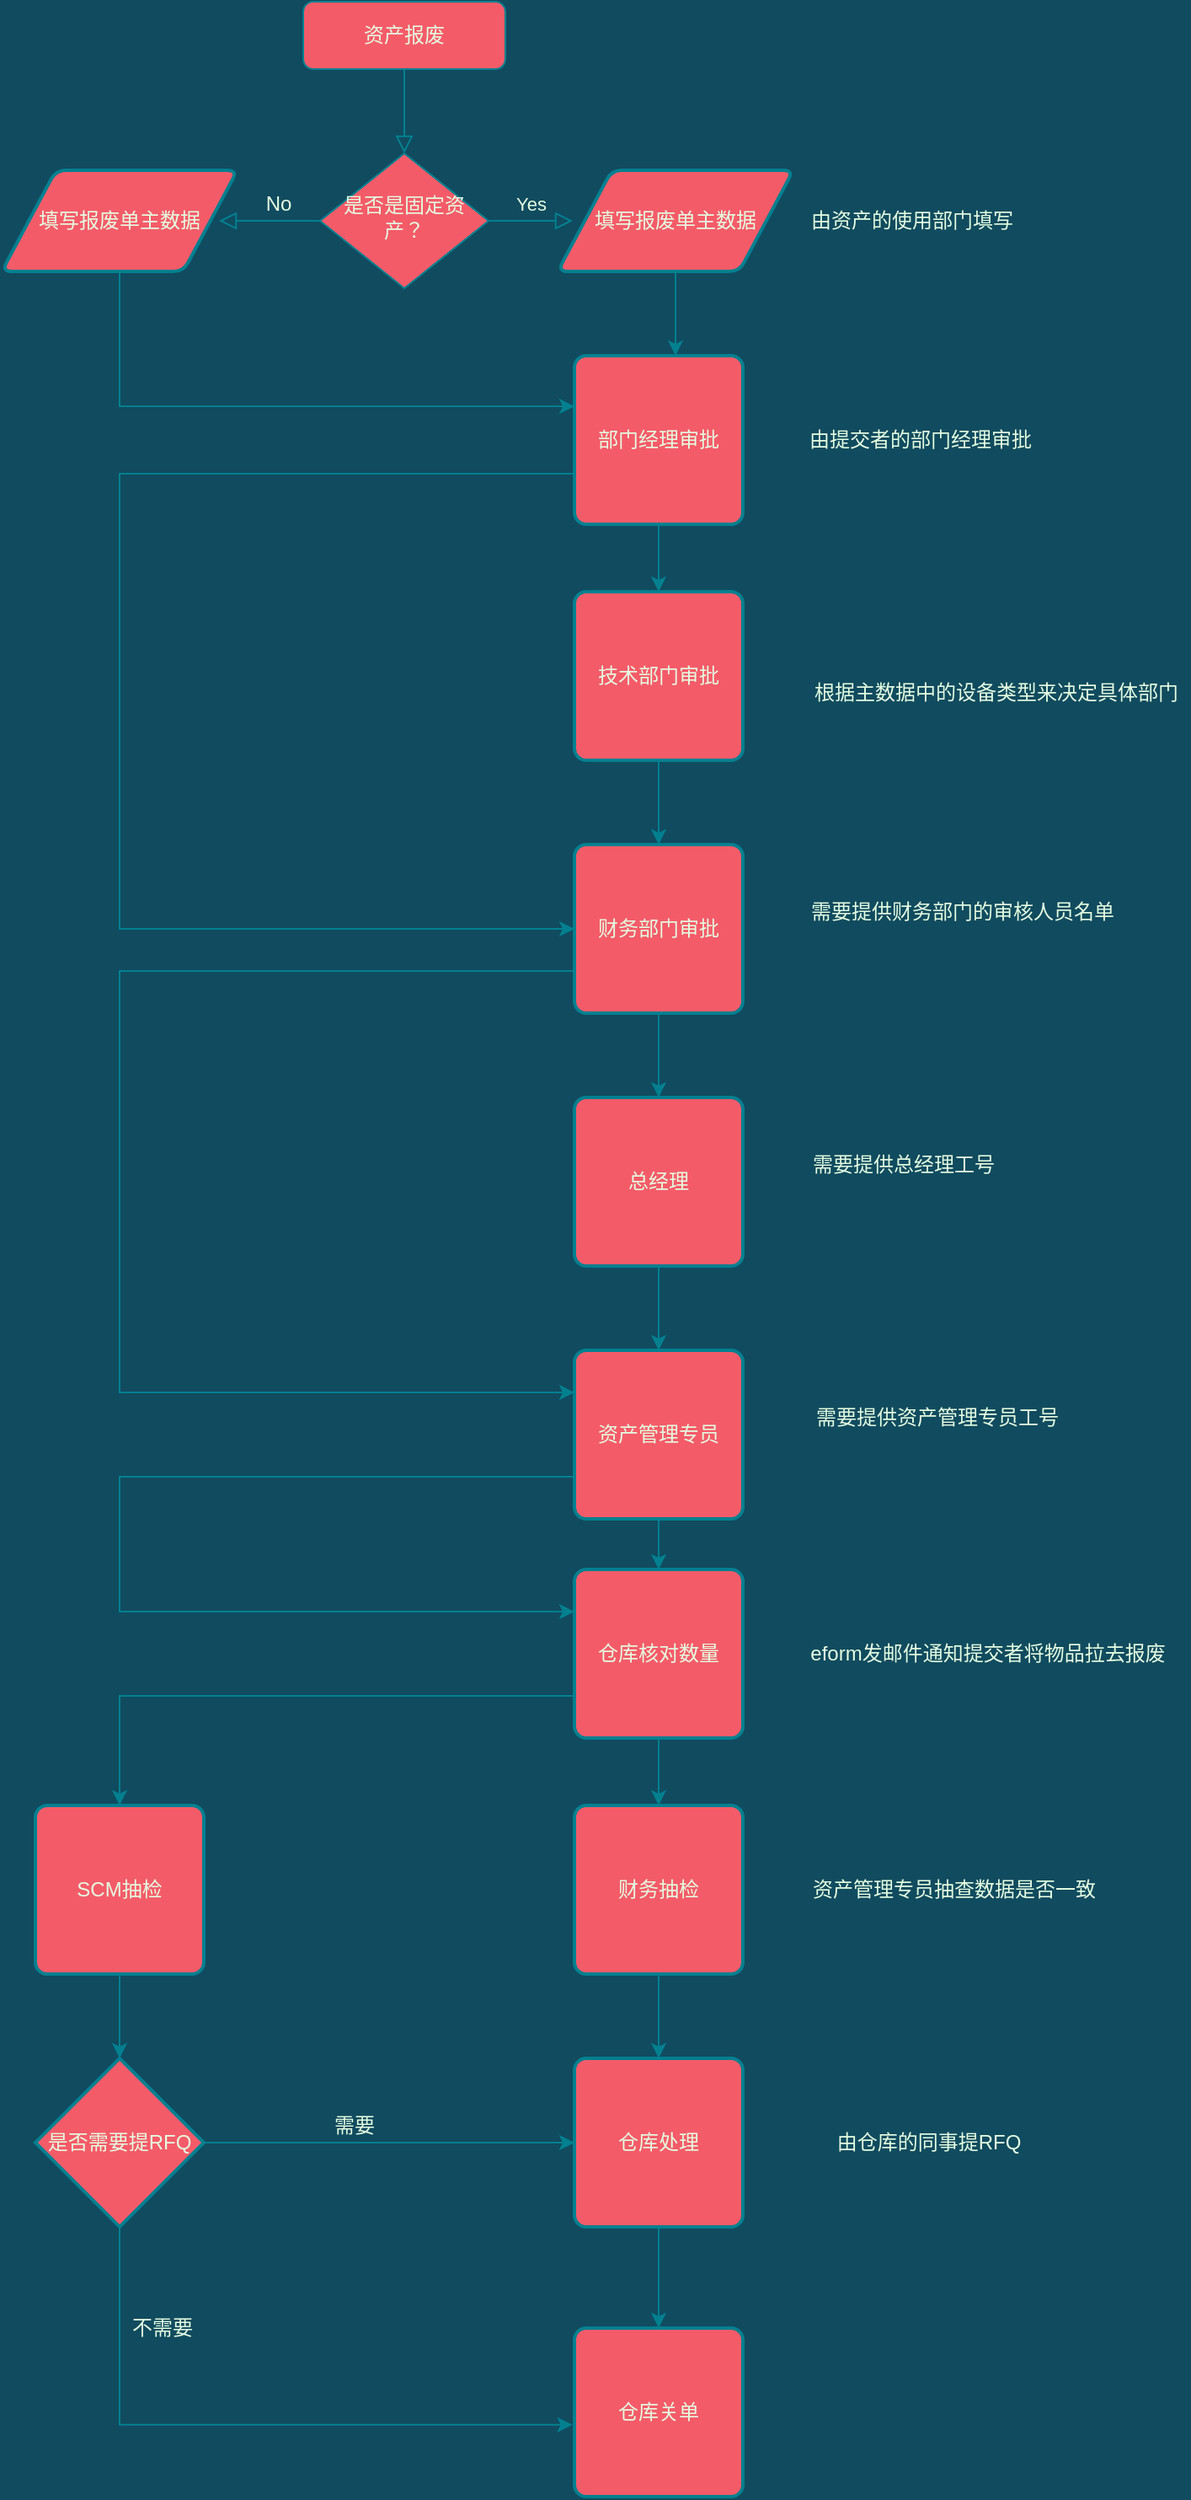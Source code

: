 <mxfile version="16.4.5" type="github">
  <diagram id="C5RBs43oDa-KdzZeNtuy" name="Page-1">
    <mxGraphModel dx="798" dy="445" grid="1" gridSize="10" guides="1" tooltips="1" connect="1" arrows="1" fold="1" page="1" pageScale="1" pageWidth="850" pageHeight="1100" background="#114B5F" math="0" shadow="0">
      <root>
        <mxCell id="WIyWlLk6GJQsqaUBKTNV-0" />
        <mxCell id="WIyWlLk6GJQsqaUBKTNV-1" parent="WIyWlLk6GJQsqaUBKTNV-0" />
        <mxCell id="WIyWlLk6GJQsqaUBKTNV-2" value="" style="rounded=0;html=1;jettySize=auto;orthogonalLoop=1;fontSize=11;endArrow=block;endFill=0;endSize=8;strokeWidth=1;shadow=0;labelBackgroundColor=none;edgeStyle=orthogonalEdgeStyle;strokeColor=#028090;fontColor=#E4FDE1;" parent="WIyWlLk6GJQsqaUBKTNV-1" source="WIyWlLk6GJQsqaUBKTNV-3" target="WIyWlLk6GJQsqaUBKTNV-6" edge="1">
          <mxGeometry relative="1" as="geometry" />
        </mxCell>
        <mxCell id="WIyWlLk6GJQsqaUBKTNV-3" value="资产报废" style="rounded=1;whiteSpace=wrap;html=1;fontSize=12;glass=0;strokeWidth=1;shadow=0;fillColor=#F45B69;strokeColor=#028090;fontColor=#E4FDE1;" parent="WIyWlLk6GJQsqaUBKTNV-1" vertex="1">
          <mxGeometry x="359" y="100" width="120" height="40" as="geometry" />
        </mxCell>
        <mxCell id="WIyWlLk6GJQsqaUBKTNV-6" value="是否是固定资产？" style="rhombus;whiteSpace=wrap;html=1;shadow=0;fontFamily=Helvetica;fontSize=12;align=center;strokeWidth=1;spacing=6;spacingTop=-4;fillColor=#F45B69;strokeColor=#028090;fontColor=#E4FDE1;" parent="WIyWlLk6GJQsqaUBKTNV-1" vertex="1">
          <mxGeometry x="369" y="190" width="100" height="80" as="geometry" />
        </mxCell>
        <mxCell id="WijUJa5ANFM2y0LzUL5g-0" value="Yes" style="edgeStyle=orthogonalEdgeStyle;rounded=0;html=1;jettySize=auto;orthogonalLoop=1;fontSize=11;endArrow=block;endFill=0;endSize=8;strokeWidth=1;shadow=0;labelBackgroundColor=none;strokeColor=#028090;fontColor=#E4FDE1;" edge="1" parent="WIyWlLk6GJQsqaUBKTNV-1">
          <mxGeometry y="10" relative="1" as="geometry">
            <mxPoint as="offset" />
            <mxPoint x="469" y="230" as="sourcePoint" />
            <mxPoint x="519" y="230" as="targetPoint" />
          </mxGeometry>
        </mxCell>
        <mxCell id="WijUJa5ANFM2y0LzUL5g-2" value="No" style="text;html=1;align=center;verticalAlign=middle;resizable=0;points=[];autosize=1;strokeColor=none;fillColor=none;fontColor=#E4FDE1;" vertex="1" parent="WIyWlLk6GJQsqaUBKTNV-1">
          <mxGeometry x="329" y="210" width="30" height="20" as="geometry" />
        </mxCell>
        <mxCell id="WijUJa5ANFM2y0LzUL5g-3" value="" style="rounded=0;html=1;jettySize=auto;orthogonalLoop=1;fontSize=11;endArrow=block;endFill=0;endSize=8;strokeWidth=1;shadow=0;labelBackgroundColor=none;edgeStyle=orthogonalEdgeStyle;exitX=0;exitY=0.5;exitDx=0;exitDy=0;strokeColor=#028090;fontColor=#E4FDE1;" edge="1" parent="WIyWlLk6GJQsqaUBKTNV-1" source="WIyWlLk6GJQsqaUBKTNV-6">
          <mxGeometry relative="1" as="geometry">
            <mxPoint x="319" y="150" as="sourcePoint" />
            <mxPoint x="309" y="230" as="targetPoint" />
            <Array as="points">
              <mxPoint x="349" y="230" />
              <mxPoint x="349" y="230" />
            </Array>
          </mxGeometry>
        </mxCell>
        <mxCell id="WijUJa5ANFM2y0LzUL5g-30" style="edgeStyle=orthogonalEdgeStyle;rounded=0;orthogonalLoop=1;jettySize=auto;html=1;entryX=0;entryY=0.5;entryDx=0;entryDy=0;labelBackgroundColor=#114B5F;strokeColor=#028090;fontColor=#E4FDE1;" edge="1" parent="WIyWlLk6GJQsqaUBKTNV-1" source="WijUJa5ANFM2y0LzUL5g-7" target="WijUJa5ANFM2y0LzUL5g-15">
          <mxGeometry relative="1" as="geometry">
            <Array as="points">
              <mxPoint x="250" y="380" />
              <mxPoint x="250" y="650" />
            </Array>
          </mxGeometry>
        </mxCell>
        <mxCell id="WijUJa5ANFM2y0LzUL5g-49" style="edgeStyle=orthogonalEdgeStyle;rounded=0;orthogonalLoop=1;jettySize=auto;html=1;entryX=0.5;entryY=0;entryDx=0;entryDy=0;labelBackgroundColor=#114B5F;strokeColor=#028090;fontColor=#E4FDE1;" edge="1" parent="WIyWlLk6GJQsqaUBKTNV-1" source="WijUJa5ANFM2y0LzUL5g-7" target="WijUJa5ANFM2y0LzUL5g-13">
          <mxGeometry relative="1" as="geometry" />
        </mxCell>
        <mxCell id="WijUJa5ANFM2y0LzUL5g-7" value="部门经理审批" style="rounded=1;whiteSpace=wrap;html=1;absoluteArcSize=1;arcSize=14;strokeWidth=2;fillColor=#F45B69;strokeColor=#028090;fontColor=#E4FDE1;" vertex="1" parent="WIyWlLk6GJQsqaUBKTNV-1">
          <mxGeometry x="520" y="310" width="100" height="100" as="geometry" />
        </mxCell>
        <mxCell id="WijUJa5ANFM2y0LzUL5g-29" style="edgeStyle=orthogonalEdgeStyle;rounded=0;orthogonalLoop=1;jettySize=auto;html=1;labelBackgroundColor=#114B5F;strokeColor=#028090;fontColor=#E4FDE1;" edge="1" parent="WIyWlLk6GJQsqaUBKTNV-1" source="WijUJa5ANFM2y0LzUL5g-8">
          <mxGeometry relative="1" as="geometry">
            <mxPoint x="520" y="340" as="targetPoint" />
            <Array as="points">
              <mxPoint x="250" y="340" />
              <mxPoint x="520" y="340" />
            </Array>
          </mxGeometry>
        </mxCell>
        <mxCell id="WijUJa5ANFM2y0LzUL5g-8" value="&lt;span&gt;填写报废单主数据&lt;/span&gt;" style="shape=parallelogram;html=1;strokeWidth=2;perimeter=parallelogramPerimeter;whiteSpace=wrap;rounded=1;arcSize=12;size=0.23;fillColor=#F45B69;strokeColor=#028090;fontColor=#E4FDE1;" vertex="1" parent="WIyWlLk6GJQsqaUBKTNV-1">
          <mxGeometry x="180" y="200" width="140" height="60" as="geometry" />
        </mxCell>
        <mxCell id="WijUJa5ANFM2y0LzUL5g-50" style="edgeStyle=orthogonalEdgeStyle;rounded=0;orthogonalLoop=1;jettySize=auto;html=1;entryX=0.6;entryY=0;entryDx=0;entryDy=0;entryPerimeter=0;labelBackgroundColor=#114B5F;strokeColor=#028090;fontColor=#E4FDE1;" edge="1" parent="WIyWlLk6GJQsqaUBKTNV-1" source="WijUJa5ANFM2y0LzUL5g-9" target="WijUJa5ANFM2y0LzUL5g-7">
          <mxGeometry relative="1" as="geometry" />
        </mxCell>
        <mxCell id="WijUJa5ANFM2y0LzUL5g-9" value="&lt;span&gt;填写报废单主数据&lt;/span&gt;" style="shape=parallelogram;html=1;strokeWidth=2;perimeter=parallelogramPerimeter;whiteSpace=wrap;rounded=1;arcSize=12;size=0.23;fillColor=#F45B69;strokeColor=#028090;fontColor=#E4FDE1;" vertex="1" parent="WIyWlLk6GJQsqaUBKTNV-1">
          <mxGeometry x="510" y="200" width="140" height="60" as="geometry" />
        </mxCell>
        <mxCell id="WijUJa5ANFM2y0LzUL5g-11" value="由资产的使用部门填写" style="text;html=1;align=center;verticalAlign=middle;resizable=0;points=[];autosize=1;strokeColor=none;fillColor=none;fontColor=#E4FDE1;" vertex="1" parent="WIyWlLk6GJQsqaUBKTNV-1">
          <mxGeometry x="650" y="220" width="140" height="20" as="geometry" />
        </mxCell>
        <mxCell id="WijUJa5ANFM2y0LzUL5g-12" value="由提交者的部门经理审批" style="text;html=1;align=center;verticalAlign=middle;resizable=0;points=[];autosize=1;strokeColor=none;fillColor=none;fontColor=#E4FDE1;" vertex="1" parent="WIyWlLk6GJQsqaUBKTNV-1">
          <mxGeometry x="650" y="350" width="150" height="20" as="geometry" />
        </mxCell>
        <mxCell id="WijUJa5ANFM2y0LzUL5g-48" style="edgeStyle=orthogonalEdgeStyle;rounded=0;orthogonalLoop=1;jettySize=auto;html=1;entryX=0.5;entryY=0;entryDx=0;entryDy=0;labelBackgroundColor=#114B5F;strokeColor=#028090;fontColor=#E4FDE1;" edge="1" parent="WIyWlLk6GJQsqaUBKTNV-1" source="WijUJa5ANFM2y0LzUL5g-13" target="WijUJa5ANFM2y0LzUL5g-15">
          <mxGeometry relative="1" as="geometry" />
        </mxCell>
        <mxCell id="WijUJa5ANFM2y0LzUL5g-13" value="技术部门审批" style="rounded=1;whiteSpace=wrap;html=1;absoluteArcSize=1;arcSize=14;strokeWidth=2;fillColor=#F45B69;strokeColor=#028090;fontColor=#E4FDE1;" vertex="1" parent="WIyWlLk6GJQsqaUBKTNV-1">
          <mxGeometry x="520" y="450" width="100" height="100" as="geometry" />
        </mxCell>
        <mxCell id="WijUJa5ANFM2y0LzUL5g-14" value="根据主数据中的设备类型来决定具体部门" style="text;html=1;align=center;verticalAlign=middle;resizable=0;points=[];autosize=1;strokeColor=none;fillColor=none;fontColor=#E4FDE1;" vertex="1" parent="WIyWlLk6GJQsqaUBKTNV-1">
          <mxGeometry x="655" y="500" width="230" height="20" as="geometry" />
        </mxCell>
        <mxCell id="WijUJa5ANFM2y0LzUL5g-31" style="edgeStyle=orthogonalEdgeStyle;rounded=0;orthogonalLoop=1;jettySize=auto;html=1;exitX=0;exitY=0.75;exitDx=0;exitDy=0;entryX=0;entryY=0.25;entryDx=0;entryDy=0;labelBackgroundColor=#114B5F;strokeColor=#028090;fontColor=#E4FDE1;" edge="1" parent="WIyWlLk6GJQsqaUBKTNV-1" source="WijUJa5ANFM2y0LzUL5g-15" target="WijUJa5ANFM2y0LzUL5g-19">
          <mxGeometry relative="1" as="geometry">
            <Array as="points">
              <mxPoint x="250" y="675" />
              <mxPoint x="250" y="925" />
            </Array>
          </mxGeometry>
        </mxCell>
        <mxCell id="WijUJa5ANFM2y0LzUL5g-47" style="edgeStyle=orthogonalEdgeStyle;rounded=0;orthogonalLoop=1;jettySize=auto;html=1;entryX=0.5;entryY=0;entryDx=0;entryDy=0;labelBackgroundColor=#114B5F;strokeColor=#028090;fontColor=#E4FDE1;" edge="1" parent="WIyWlLk6GJQsqaUBKTNV-1" source="WijUJa5ANFM2y0LzUL5g-15" target="WijUJa5ANFM2y0LzUL5g-18">
          <mxGeometry relative="1" as="geometry" />
        </mxCell>
        <mxCell id="WijUJa5ANFM2y0LzUL5g-15" value="财务部门审批" style="rounded=1;whiteSpace=wrap;html=1;absoluteArcSize=1;arcSize=14;strokeWidth=2;fillColor=#F45B69;strokeColor=#028090;fontColor=#E4FDE1;" vertex="1" parent="WIyWlLk6GJQsqaUBKTNV-1">
          <mxGeometry x="520" y="600" width="100" height="100" as="geometry" />
        </mxCell>
        <mxCell id="WijUJa5ANFM2y0LzUL5g-17" value="需要提供财务部门的审核人员名单" style="text;html=1;align=center;verticalAlign=middle;resizable=0;points=[];autosize=1;strokeColor=none;fillColor=none;fontColor=#E4FDE1;" vertex="1" parent="WIyWlLk6GJQsqaUBKTNV-1">
          <mxGeometry x="650" y="630" width="200" height="20" as="geometry" />
        </mxCell>
        <mxCell id="WijUJa5ANFM2y0LzUL5g-46" style="edgeStyle=orthogonalEdgeStyle;rounded=0;orthogonalLoop=1;jettySize=auto;html=1;entryX=0.5;entryY=0;entryDx=0;entryDy=0;labelBackgroundColor=#114B5F;strokeColor=#028090;fontColor=#E4FDE1;" edge="1" parent="WIyWlLk6GJQsqaUBKTNV-1" source="WijUJa5ANFM2y0LzUL5g-18" target="WijUJa5ANFM2y0LzUL5g-19">
          <mxGeometry relative="1" as="geometry" />
        </mxCell>
        <mxCell id="WijUJa5ANFM2y0LzUL5g-18" value="总经理" style="rounded=1;whiteSpace=wrap;html=1;absoluteArcSize=1;arcSize=14;strokeWidth=2;fillColor=#F45B69;strokeColor=#028090;fontColor=#E4FDE1;" vertex="1" parent="WIyWlLk6GJQsqaUBKTNV-1">
          <mxGeometry x="520" y="750" width="100" height="100" as="geometry" />
        </mxCell>
        <mxCell id="WijUJa5ANFM2y0LzUL5g-32" style="edgeStyle=orthogonalEdgeStyle;rounded=0;orthogonalLoop=1;jettySize=auto;html=1;exitX=0;exitY=0.75;exitDx=0;exitDy=0;entryX=0;entryY=0.25;entryDx=0;entryDy=0;labelBackgroundColor=#114B5F;strokeColor=#028090;fontColor=#E4FDE1;" edge="1" parent="WIyWlLk6GJQsqaUBKTNV-1" source="WijUJa5ANFM2y0LzUL5g-19" target="WijUJa5ANFM2y0LzUL5g-22">
          <mxGeometry relative="1" as="geometry">
            <Array as="points">
              <mxPoint x="250" y="975" />
              <mxPoint x="250" y="1055" />
            </Array>
          </mxGeometry>
        </mxCell>
        <mxCell id="WijUJa5ANFM2y0LzUL5g-45" style="edgeStyle=orthogonalEdgeStyle;rounded=0;orthogonalLoop=1;jettySize=auto;html=1;entryX=0.5;entryY=0;entryDx=0;entryDy=0;labelBackgroundColor=#114B5F;strokeColor=#028090;fontColor=#E4FDE1;" edge="1" parent="WIyWlLk6GJQsqaUBKTNV-1" source="WijUJa5ANFM2y0LzUL5g-19" target="WijUJa5ANFM2y0LzUL5g-22">
          <mxGeometry relative="1" as="geometry" />
        </mxCell>
        <mxCell id="WijUJa5ANFM2y0LzUL5g-19" value="资产管理专员" style="rounded=1;whiteSpace=wrap;html=1;absoluteArcSize=1;arcSize=14;strokeWidth=2;fillColor=#F45B69;strokeColor=#028090;fontColor=#E4FDE1;" vertex="1" parent="WIyWlLk6GJQsqaUBKTNV-1">
          <mxGeometry x="520" y="900" width="100" height="100" as="geometry" />
        </mxCell>
        <mxCell id="WijUJa5ANFM2y0LzUL5g-20" value="需要提供总经理工号" style="text;html=1;align=center;verticalAlign=middle;resizable=0;points=[];autosize=1;strokeColor=none;fillColor=none;fontColor=#E4FDE1;" vertex="1" parent="WIyWlLk6GJQsqaUBKTNV-1">
          <mxGeometry x="655" y="780" width="120" height="20" as="geometry" />
        </mxCell>
        <mxCell id="WijUJa5ANFM2y0LzUL5g-21" value="需要提供资产管理专员工号" style="text;html=1;align=center;verticalAlign=middle;resizable=0;points=[];autosize=1;strokeColor=none;fillColor=none;fontColor=#E4FDE1;" vertex="1" parent="WIyWlLk6GJQsqaUBKTNV-1">
          <mxGeometry x="655" y="930" width="160" height="20" as="geometry" />
        </mxCell>
        <mxCell id="WijUJa5ANFM2y0LzUL5g-33" style="edgeStyle=orthogonalEdgeStyle;rounded=0;orthogonalLoop=1;jettySize=auto;html=1;exitX=0;exitY=0.75;exitDx=0;exitDy=0;entryX=0.5;entryY=0;entryDx=0;entryDy=0;labelBackgroundColor=#114B5F;strokeColor=#028090;fontColor=#E4FDE1;" edge="1" parent="WIyWlLk6GJQsqaUBKTNV-1" source="WijUJa5ANFM2y0LzUL5g-22" target="WijUJa5ANFM2y0LzUL5g-34">
          <mxGeometry relative="1" as="geometry">
            <mxPoint x="250" y="1140" as="targetPoint" />
          </mxGeometry>
        </mxCell>
        <mxCell id="WijUJa5ANFM2y0LzUL5g-44" style="edgeStyle=orthogonalEdgeStyle;rounded=0;orthogonalLoop=1;jettySize=auto;html=1;entryX=0.5;entryY=0;entryDx=0;entryDy=0;labelBackgroundColor=#114B5F;strokeColor=#028090;fontColor=#E4FDE1;" edge="1" parent="WIyWlLk6GJQsqaUBKTNV-1" source="WijUJa5ANFM2y0LzUL5g-22" target="WijUJa5ANFM2y0LzUL5g-24">
          <mxGeometry relative="1" as="geometry" />
        </mxCell>
        <mxCell id="WijUJa5ANFM2y0LzUL5g-22" value="仓库核对数量" style="rounded=1;whiteSpace=wrap;html=1;absoluteArcSize=1;arcSize=14;strokeWidth=2;fillColor=#F45B69;strokeColor=#028090;fontColor=#E4FDE1;" vertex="1" parent="WIyWlLk6GJQsqaUBKTNV-1">
          <mxGeometry x="520" y="1030" width="100" height="100" as="geometry" />
        </mxCell>
        <mxCell id="WijUJa5ANFM2y0LzUL5g-23" value="eform发邮件通知提交者将物品拉去报废" style="text;html=1;align=center;verticalAlign=middle;resizable=0;points=[];autosize=1;strokeColor=none;fillColor=none;fontColor=#E4FDE1;" vertex="1" parent="WIyWlLk6GJQsqaUBKTNV-1">
          <mxGeometry x="650" y="1070" width="230" height="20" as="geometry" />
        </mxCell>
        <mxCell id="WijUJa5ANFM2y0LzUL5g-43" style="edgeStyle=orthogonalEdgeStyle;rounded=0;orthogonalLoop=1;jettySize=auto;html=1;entryX=0.5;entryY=0;entryDx=0;entryDy=0;labelBackgroundColor=#114B5F;strokeColor=#028090;fontColor=#E4FDE1;" edge="1" parent="WIyWlLk6GJQsqaUBKTNV-1" source="WijUJa5ANFM2y0LzUL5g-24" target="WijUJa5ANFM2y0LzUL5g-26">
          <mxGeometry relative="1" as="geometry" />
        </mxCell>
        <mxCell id="WijUJa5ANFM2y0LzUL5g-24" value="财务抽检" style="rounded=1;whiteSpace=wrap;html=1;absoluteArcSize=1;arcSize=14;strokeWidth=2;fillColor=#F45B69;strokeColor=#028090;fontColor=#E4FDE1;" vertex="1" parent="WIyWlLk6GJQsqaUBKTNV-1">
          <mxGeometry x="520" y="1170" width="100" height="100" as="geometry" />
        </mxCell>
        <mxCell id="WijUJa5ANFM2y0LzUL5g-25" value="资产管理专员抽查数据是否一致" style="text;html=1;align=center;verticalAlign=middle;resizable=0;points=[];autosize=1;strokeColor=none;fillColor=none;fontColor=#E4FDE1;" vertex="1" parent="WIyWlLk6GJQsqaUBKTNV-1">
          <mxGeometry x="655" y="1210" width="180" height="20" as="geometry" />
        </mxCell>
        <mxCell id="WijUJa5ANFM2y0LzUL5g-42" style="edgeStyle=orthogonalEdgeStyle;rounded=0;orthogonalLoop=1;jettySize=auto;html=1;entryX=0.5;entryY=0;entryDx=0;entryDy=0;labelBackgroundColor=#114B5F;strokeColor=#028090;fontColor=#E4FDE1;" edge="1" parent="WIyWlLk6GJQsqaUBKTNV-1" source="WijUJa5ANFM2y0LzUL5g-26" target="WijUJa5ANFM2y0LzUL5g-28">
          <mxGeometry relative="1" as="geometry" />
        </mxCell>
        <mxCell id="WijUJa5ANFM2y0LzUL5g-26" value="仓库处理" style="rounded=1;whiteSpace=wrap;html=1;absoluteArcSize=1;arcSize=14;strokeWidth=2;fillColor=#F45B69;strokeColor=#028090;fontColor=#E4FDE1;" vertex="1" parent="WIyWlLk6GJQsqaUBKTNV-1">
          <mxGeometry x="520" y="1320" width="100" height="100" as="geometry" />
        </mxCell>
        <mxCell id="WijUJa5ANFM2y0LzUL5g-27" value="由仓库的同事提RFQ" style="text;html=1;align=center;verticalAlign=middle;resizable=0;points=[];autosize=1;strokeColor=none;fillColor=none;fontColor=#E4FDE1;" vertex="1" parent="WIyWlLk6GJQsqaUBKTNV-1">
          <mxGeometry x="665" y="1360" width="130" height="20" as="geometry" />
        </mxCell>
        <mxCell id="WijUJa5ANFM2y0LzUL5g-28" value="仓库关单" style="rounded=1;whiteSpace=wrap;html=1;absoluteArcSize=1;arcSize=14;strokeWidth=2;fillColor=#F45B69;strokeColor=#028090;fontColor=#E4FDE1;" vertex="1" parent="WIyWlLk6GJQsqaUBKTNV-1">
          <mxGeometry x="520" y="1480" width="100" height="100" as="geometry" />
        </mxCell>
        <mxCell id="WijUJa5ANFM2y0LzUL5g-41" style="edgeStyle=orthogonalEdgeStyle;rounded=0;orthogonalLoop=1;jettySize=auto;html=1;entryX=0.5;entryY=0;entryDx=0;entryDy=0;entryPerimeter=0;labelBackgroundColor=#114B5F;strokeColor=#028090;fontColor=#E4FDE1;" edge="1" parent="WIyWlLk6GJQsqaUBKTNV-1" source="WijUJa5ANFM2y0LzUL5g-34" target="WijUJa5ANFM2y0LzUL5g-35">
          <mxGeometry relative="1" as="geometry" />
        </mxCell>
        <mxCell id="WijUJa5ANFM2y0LzUL5g-34" value="SCM抽检" style="rounded=1;whiteSpace=wrap;html=1;absoluteArcSize=1;arcSize=14;strokeWidth=2;fillColor=#F45B69;strokeColor=#028090;fontColor=#E4FDE1;" vertex="1" parent="WIyWlLk6GJQsqaUBKTNV-1">
          <mxGeometry x="200" y="1170" width="100" height="100" as="geometry" />
        </mxCell>
        <mxCell id="WijUJa5ANFM2y0LzUL5g-37" style="edgeStyle=orthogonalEdgeStyle;rounded=0;orthogonalLoop=1;jettySize=auto;html=1;entryX=0;entryY=0.5;entryDx=0;entryDy=0;labelBackgroundColor=#114B5F;strokeColor=#028090;fontColor=#E4FDE1;" edge="1" parent="WIyWlLk6GJQsqaUBKTNV-1" source="WijUJa5ANFM2y0LzUL5g-35" target="WijUJa5ANFM2y0LzUL5g-26">
          <mxGeometry relative="1" as="geometry" />
        </mxCell>
        <mxCell id="WijUJa5ANFM2y0LzUL5g-39" style="edgeStyle=orthogonalEdgeStyle;rounded=0;orthogonalLoop=1;jettySize=auto;html=1;entryX=-0.012;entryY=0.574;entryDx=0;entryDy=0;entryPerimeter=0;labelBackgroundColor=#114B5F;strokeColor=#028090;fontColor=#E4FDE1;" edge="1" parent="WIyWlLk6GJQsqaUBKTNV-1" source="WijUJa5ANFM2y0LzUL5g-35" target="WijUJa5ANFM2y0LzUL5g-28">
          <mxGeometry relative="1" as="geometry">
            <Array as="points">
              <mxPoint x="250" y="1537" />
            </Array>
          </mxGeometry>
        </mxCell>
        <mxCell id="WijUJa5ANFM2y0LzUL5g-35" value="是否需要提RFQ" style="strokeWidth=2;html=1;shape=mxgraph.flowchart.decision;whiteSpace=wrap;fillColor=#F45B69;strokeColor=#028090;fontColor=#E4FDE1;" vertex="1" parent="WIyWlLk6GJQsqaUBKTNV-1">
          <mxGeometry x="200" y="1320" width="100" height="100" as="geometry" />
        </mxCell>
        <mxCell id="WijUJa5ANFM2y0LzUL5g-38" value="需要" style="text;html=1;align=center;verticalAlign=middle;resizable=0;points=[];autosize=1;strokeColor=none;fillColor=none;fontColor=#E4FDE1;" vertex="1" parent="WIyWlLk6GJQsqaUBKTNV-1">
          <mxGeometry x="369" y="1350" width="40" height="20" as="geometry" />
        </mxCell>
        <mxCell id="WijUJa5ANFM2y0LzUL5g-40" value="不需要" style="text;html=1;align=center;verticalAlign=middle;resizable=0;points=[];autosize=1;strokeColor=none;fillColor=none;fontColor=#E4FDE1;" vertex="1" parent="WIyWlLk6GJQsqaUBKTNV-1">
          <mxGeometry x="250" y="1470" width="50" height="20" as="geometry" />
        </mxCell>
      </root>
    </mxGraphModel>
  </diagram>
</mxfile>
